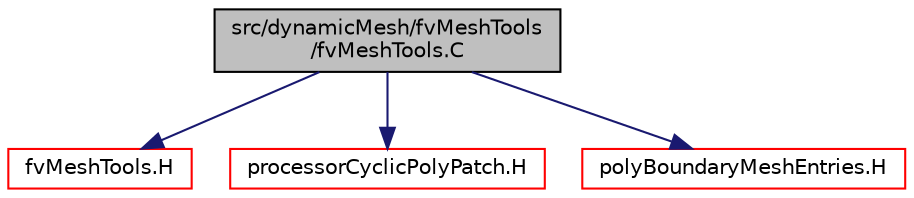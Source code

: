 digraph "src/dynamicMesh/fvMeshTools/fvMeshTools.C"
{
  bgcolor="transparent";
  edge [fontname="Helvetica",fontsize="10",labelfontname="Helvetica",labelfontsize="10"];
  node [fontname="Helvetica",fontsize="10",shape=record];
  Node1 [label="src/dynamicMesh/fvMeshTools\l/fvMeshTools.C",height=0.2,width=0.4,color="black", fillcolor="grey75", style="filled" fontcolor="black"];
  Node1 -> Node2 [color="midnightblue",fontsize="10",style="solid",fontname="Helvetica"];
  Node2 [label="fvMeshTools.H",height=0.2,width=0.4,color="red",URL="$fvMeshTools_8H.html"];
  Node1 -> Node3 [color="midnightblue",fontsize="10",style="solid",fontname="Helvetica"];
  Node3 [label="processorCyclicPolyPatch.H",height=0.2,width=0.4,color="red",URL="$processorCyclicPolyPatch_8H.html"];
  Node1 -> Node4 [color="midnightblue",fontsize="10",style="solid",fontname="Helvetica"];
  Node4 [label="polyBoundaryMeshEntries.H",height=0.2,width=0.4,color="red",URL="$polyBoundaryMeshEntries_8H.html"];
}
